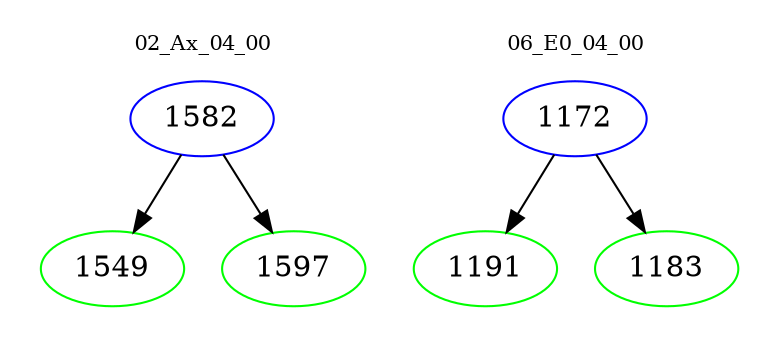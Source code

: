 digraph{
subgraph cluster_0 {
color = white
label = "02_Ax_04_00";
fontsize=10;
T0_1582 [label="1582", color="blue"]
T0_1582 -> T0_1549 [color="black"]
T0_1549 [label="1549", color="green"]
T0_1582 -> T0_1597 [color="black"]
T0_1597 [label="1597", color="green"]
}
subgraph cluster_1 {
color = white
label = "06_E0_04_00";
fontsize=10;
T1_1172 [label="1172", color="blue"]
T1_1172 -> T1_1191 [color="black"]
T1_1191 [label="1191", color="green"]
T1_1172 -> T1_1183 [color="black"]
T1_1183 [label="1183", color="green"]
}
}
